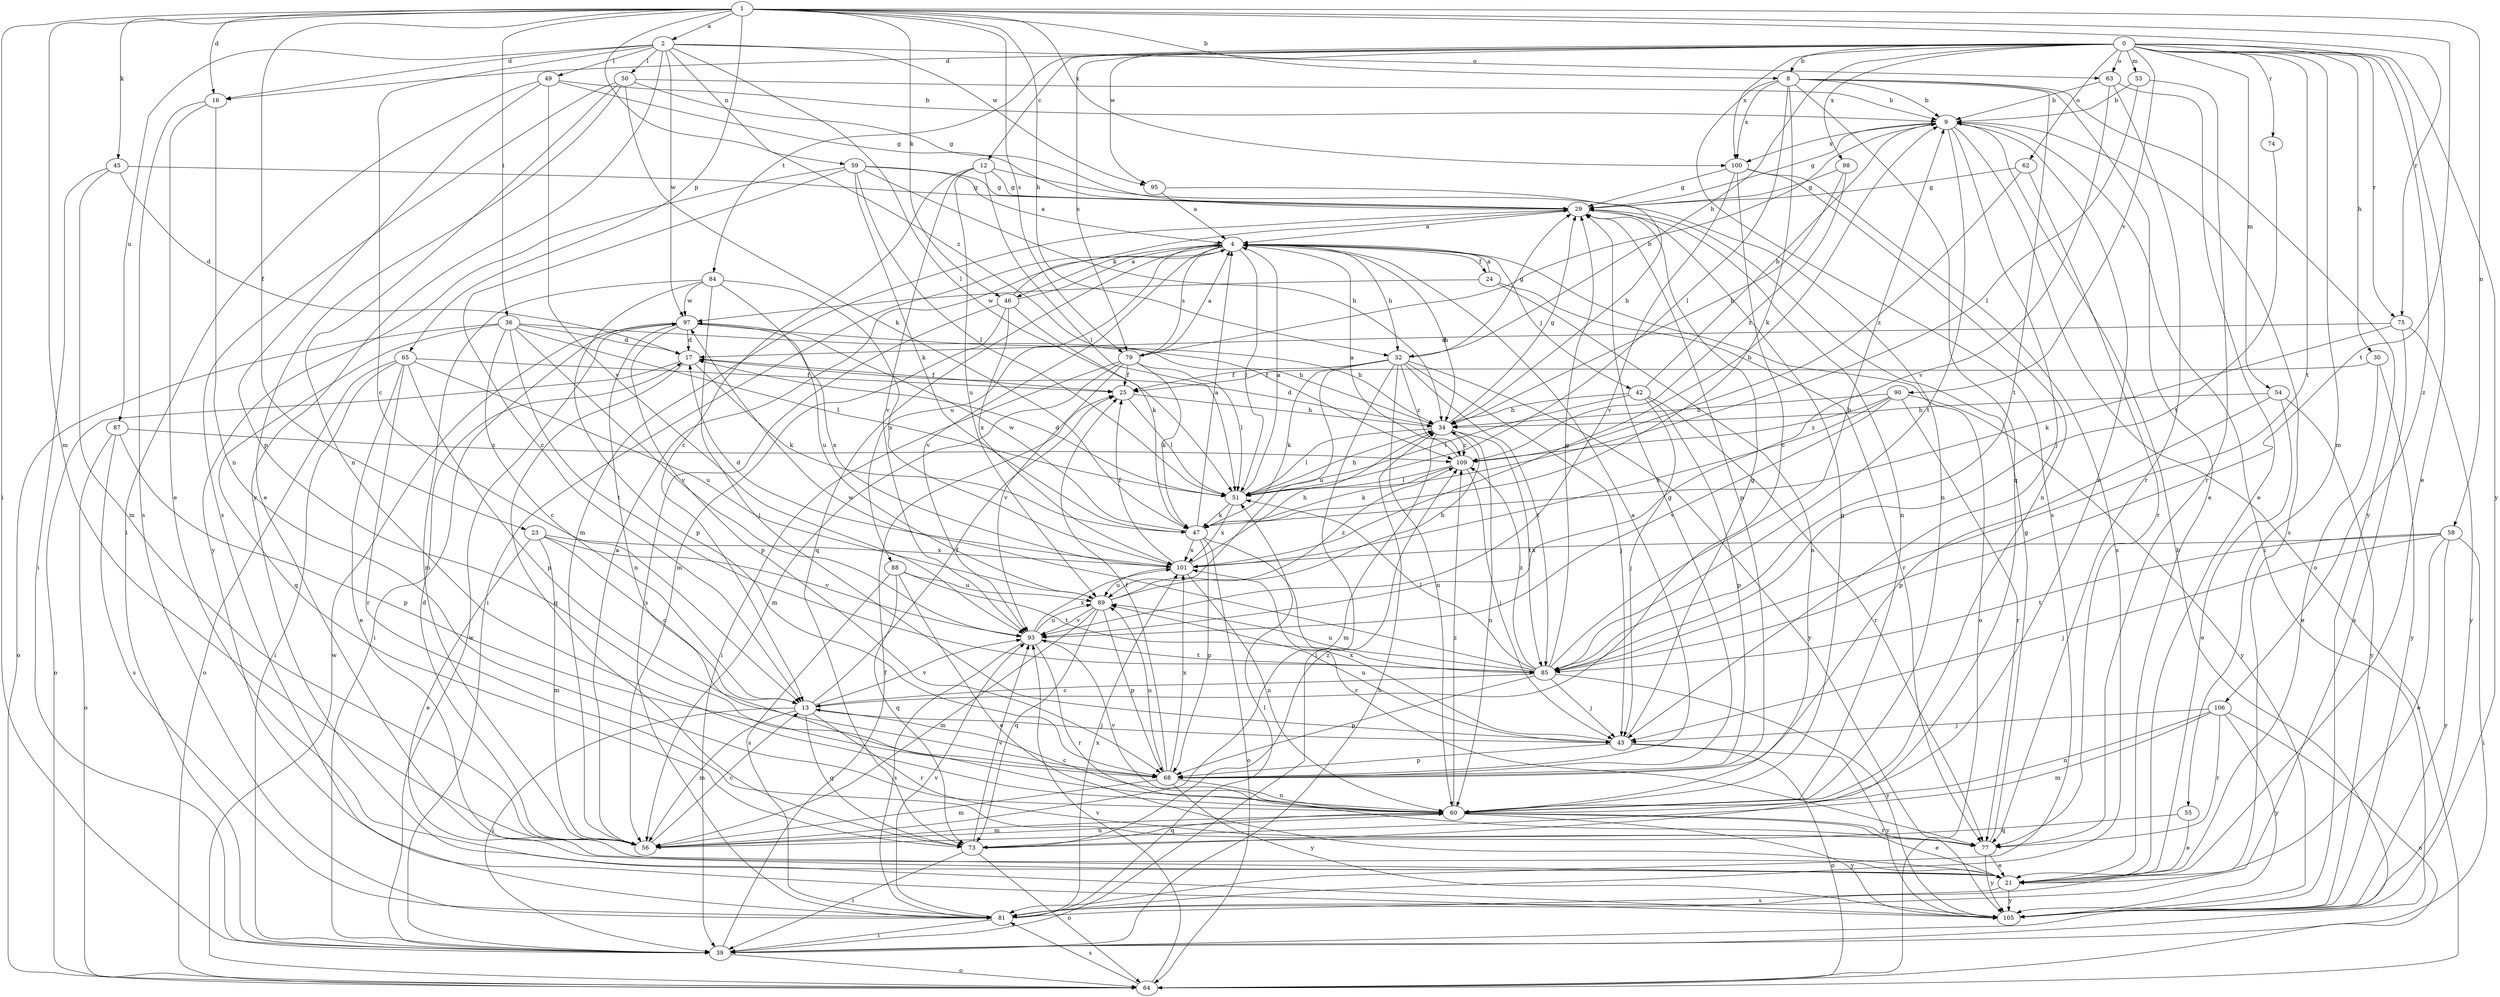 strict digraph  {
0;
1;
2;
4;
8;
9;
12;
13;
16;
17;
21;
23;
24;
25;
29;
30;
32;
34;
36;
39;
42;
43;
45;
46;
47;
49;
50;
51;
53;
54;
55;
56;
58;
59;
60;
62;
63;
64;
65;
68;
73;
74;
75;
77;
79;
81;
84;
85;
87;
88;
89;
90;
93;
95;
97;
98;
100;
101;
105;
106;
109;
0 -> 8  [label=b];
0 -> 12  [label=c];
0 -> 16  [label=d];
0 -> 21  [label=e];
0 -> 30  [label=h];
0 -> 32  [label=h];
0 -> 53  [label=m];
0 -> 54  [label=m];
0 -> 55  [label=m];
0 -> 62  [label=o];
0 -> 63  [label=o];
0 -> 74  [label=r];
0 -> 75  [label=r];
0 -> 79  [label=s];
0 -> 84  [label=t];
0 -> 85  [label=t];
0 -> 90  [label=v];
0 -> 95  [label=w];
0 -> 98  [label=x];
0 -> 100  [label=x];
0 -> 105  [label=y];
0 -> 106  [label=z];
1 -> 2  [label=a];
1 -> 8  [label=b];
1 -> 16  [label=d];
1 -> 23  [label=f];
1 -> 32  [label=h];
1 -> 36  [label=i];
1 -> 39  [label=i];
1 -> 45  [label=k];
1 -> 46  [label=k];
1 -> 56  [label=m];
1 -> 58  [label=n];
1 -> 65  [label=p];
1 -> 75  [label=r];
1 -> 79  [label=s];
1 -> 85  [label=t];
1 -> 100  [label=x];
1 -> 109  [label=z];
2 -> 13  [label=c];
2 -> 16  [label=d];
2 -> 49  [label=l];
2 -> 50  [label=l];
2 -> 51  [label=l];
2 -> 59  [label=n];
2 -> 63  [label=o];
2 -> 87  [label=u];
2 -> 95  [label=w];
2 -> 97  [label=w];
2 -> 105  [label=y];
4 -> 24  [label=f];
4 -> 32  [label=h];
4 -> 34  [label=h];
4 -> 39  [label=i];
4 -> 42  [label=j];
4 -> 46  [label=k];
4 -> 51  [label=l];
4 -> 64  [label=o];
4 -> 73  [label=q];
4 -> 79  [label=s];
4 -> 88  [label=u];
4 -> 93  [label=v];
8 -> 9  [label=b];
8 -> 21  [label=e];
8 -> 47  [label=k];
8 -> 51  [label=l];
8 -> 73  [label=q];
8 -> 81  [label=s];
8 -> 85  [label=t];
8 -> 100  [label=x];
8 -> 105  [label=y];
9 -> 29  [label=g];
9 -> 39  [label=i];
9 -> 43  [label=j];
9 -> 60  [label=n];
9 -> 64  [label=o];
9 -> 81  [label=s];
9 -> 85  [label=t];
9 -> 100  [label=x];
12 -> 13  [label=c];
12 -> 29  [label=g];
12 -> 51  [label=l];
12 -> 60  [label=n];
12 -> 89  [label=u];
12 -> 93  [label=v];
13 -> 25  [label=f];
13 -> 39  [label=i];
13 -> 43  [label=j];
13 -> 56  [label=m];
13 -> 73  [label=q];
13 -> 77  [label=r];
13 -> 93  [label=v];
16 -> 21  [label=e];
16 -> 60  [label=n];
16 -> 81  [label=s];
17 -> 25  [label=f];
17 -> 47  [label=k];
17 -> 64  [label=o];
17 -> 73  [label=q];
21 -> 81  [label=s];
21 -> 105  [label=y];
23 -> 13  [label=c];
23 -> 21  [label=e];
23 -> 56  [label=m];
23 -> 93  [label=v];
23 -> 101  [label=x];
24 -> 4  [label=a];
24 -> 60  [label=n];
24 -> 77  [label=r];
24 -> 97  [label=w];
25 -> 34  [label=h];
25 -> 51  [label=l];
29 -> 4  [label=a];
29 -> 56  [label=m];
29 -> 60  [label=n];
29 -> 68  [label=p];
30 -> 21  [label=e];
30 -> 25  [label=f];
30 -> 105  [label=y];
32 -> 25  [label=f];
32 -> 29  [label=g];
32 -> 39  [label=i];
32 -> 43  [label=j];
32 -> 47  [label=k];
32 -> 60  [label=n];
32 -> 85  [label=t];
32 -> 89  [label=u];
32 -> 105  [label=y];
32 -> 109  [label=z];
34 -> 17  [label=d];
34 -> 29  [label=g];
34 -> 51  [label=l];
34 -> 56  [label=m];
34 -> 60  [label=n];
34 -> 85  [label=t];
34 -> 109  [label=z];
36 -> 13  [label=c];
36 -> 17  [label=d];
36 -> 34  [label=h];
36 -> 51  [label=l];
36 -> 64  [label=o];
36 -> 73  [label=q];
36 -> 85  [label=t];
36 -> 93  [label=v];
39 -> 9  [label=b];
39 -> 25  [label=f];
39 -> 34  [label=h];
39 -> 64  [label=o];
39 -> 97  [label=w];
42 -> 9  [label=b];
42 -> 34  [label=h];
42 -> 43  [label=j];
42 -> 51  [label=l];
42 -> 68  [label=p];
42 -> 77  [label=r];
43 -> 29  [label=g];
43 -> 64  [label=o];
43 -> 68  [label=p];
43 -> 89  [label=u];
43 -> 101  [label=x];
43 -> 105  [label=y];
45 -> 17  [label=d];
45 -> 29  [label=g];
45 -> 39  [label=i];
45 -> 56  [label=m];
46 -> 4  [label=a];
46 -> 29  [label=g];
46 -> 47  [label=k];
46 -> 56  [label=m];
46 -> 81  [label=s];
46 -> 101  [label=x];
47 -> 4  [label=a];
47 -> 64  [label=o];
47 -> 68  [label=p];
47 -> 77  [label=r];
47 -> 97  [label=w];
47 -> 101  [label=x];
49 -> 9  [label=b];
49 -> 29  [label=g];
49 -> 39  [label=i];
49 -> 68  [label=p];
49 -> 93  [label=v];
50 -> 9  [label=b];
50 -> 21  [label=e];
50 -> 29  [label=g];
50 -> 47  [label=k];
50 -> 60  [label=n];
50 -> 81  [label=s];
51 -> 4  [label=a];
51 -> 17  [label=d];
51 -> 34  [label=h];
51 -> 47  [label=k];
51 -> 101  [label=x];
53 -> 9  [label=b];
53 -> 51  [label=l];
53 -> 77  [label=r];
54 -> 21  [label=e];
54 -> 34  [label=h];
54 -> 68  [label=p];
54 -> 105  [label=y];
55 -> 21  [label=e];
55 -> 73  [label=q];
56 -> 4  [label=a];
56 -> 13  [label=c];
56 -> 17  [label=d];
56 -> 60  [label=n];
58 -> 21  [label=e];
58 -> 39  [label=i];
58 -> 43  [label=j];
58 -> 85  [label=t];
58 -> 101  [label=x];
58 -> 105  [label=y];
59 -> 4  [label=a];
59 -> 13  [label=c];
59 -> 29  [label=g];
59 -> 34  [label=h];
59 -> 47  [label=k];
59 -> 51  [label=l];
59 -> 105  [label=y];
60 -> 13  [label=c];
60 -> 21  [label=e];
60 -> 29  [label=g];
60 -> 56  [label=m];
60 -> 73  [label=q];
60 -> 77  [label=r];
60 -> 93  [label=v];
60 -> 105  [label=y];
60 -> 109  [label=z];
62 -> 29  [label=g];
62 -> 77  [label=r];
62 -> 109  [label=z];
63 -> 9  [label=b];
63 -> 21  [label=e];
63 -> 77  [label=r];
63 -> 93  [label=v];
64 -> 81  [label=s];
64 -> 93  [label=v];
64 -> 97  [label=w];
65 -> 21  [label=e];
65 -> 25  [label=f];
65 -> 39  [label=i];
65 -> 64  [label=o];
65 -> 68  [label=p];
65 -> 77  [label=r];
65 -> 89  [label=u];
68 -> 4  [label=a];
68 -> 25  [label=f];
68 -> 29  [label=g];
68 -> 56  [label=m];
68 -> 60  [label=n];
68 -> 89  [label=u];
68 -> 101  [label=x];
68 -> 105  [label=y];
73 -> 39  [label=i];
73 -> 64  [label=o];
73 -> 93  [label=v];
73 -> 109  [label=z];
74 -> 85  [label=t];
75 -> 17  [label=d];
75 -> 47  [label=k];
75 -> 81  [label=s];
75 -> 105  [label=y];
77 -> 21  [label=e];
77 -> 29  [label=g];
77 -> 105  [label=y];
79 -> 4  [label=a];
79 -> 9  [label=b];
79 -> 25  [label=f];
79 -> 39  [label=i];
79 -> 47  [label=k];
79 -> 51  [label=l];
79 -> 56  [label=m];
79 -> 93  [label=v];
81 -> 39  [label=i];
81 -> 51  [label=l];
81 -> 93  [label=v];
81 -> 101  [label=x];
84 -> 43  [label=j];
84 -> 56  [label=m];
84 -> 68  [label=p];
84 -> 89  [label=u];
84 -> 97  [label=w];
84 -> 101  [label=x];
85 -> 9  [label=b];
85 -> 13  [label=c];
85 -> 29  [label=g];
85 -> 43  [label=j];
85 -> 51  [label=l];
85 -> 68  [label=p];
85 -> 89  [label=u];
85 -> 97  [label=w];
85 -> 105  [label=y];
85 -> 109  [label=z];
87 -> 64  [label=o];
87 -> 68  [label=p];
87 -> 81  [label=s];
87 -> 109  [label=z];
88 -> 21  [label=e];
88 -> 73  [label=q];
88 -> 81  [label=s];
88 -> 85  [label=t];
88 -> 89  [label=u];
89 -> 34  [label=h];
89 -> 56  [label=m];
89 -> 68  [label=p];
89 -> 73  [label=q];
89 -> 93  [label=v];
89 -> 109  [label=z];
90 -> 34  [label=h];
90 -> 77  [label=r];
90 -> 93  [label=v];
90 -> 101  [label=x];
90 -> 105  [label=y];
90 -> 109  [label=z];
93 -> 77  [label=r];
93 -> 81  [label=s];
93 -> 85  [label=t];
93 -> 89  [label=u];
93 -> 101  [label=x];
95 -> 4  [label=a];
95 -> 34  [label=h];
97 -> 17  [label=d];
97 -> 34  [label=h];
97 -> 39  [label=i];
97 -> 60  [label=n];
97 -> 68  [label=p];
97 -> 101  [label=x];
98 -> 29  [label=g];
98 -> 34  [label=h];
98 -> 109  [label=z];
100 -> 13  [label=c];
100 -> 29  [label=g];
100 -> 60  [label=n];
100 -> 81  [label=s];
100 -> 93  [label=v];
101 -> 9  [label=b];
101 -> 17  [label=d];
101 -> 25  [label=f];
101 -> 34  [label=h];
101 -> 60  [label=n];
101 -> 89  [label=u];
106 -> 43  [label=j];
106 -> 56  [label=m];
106 -> 60  [label=n];
106 -> 64  [label=o];
106 -> 77  [label=r];
106 -> 105  [label=y];
109 -> 4  [label=a];
109 -> 43  [label=j];
109 -> 47  [label=k];
109 -> 51  [label=l];
}
